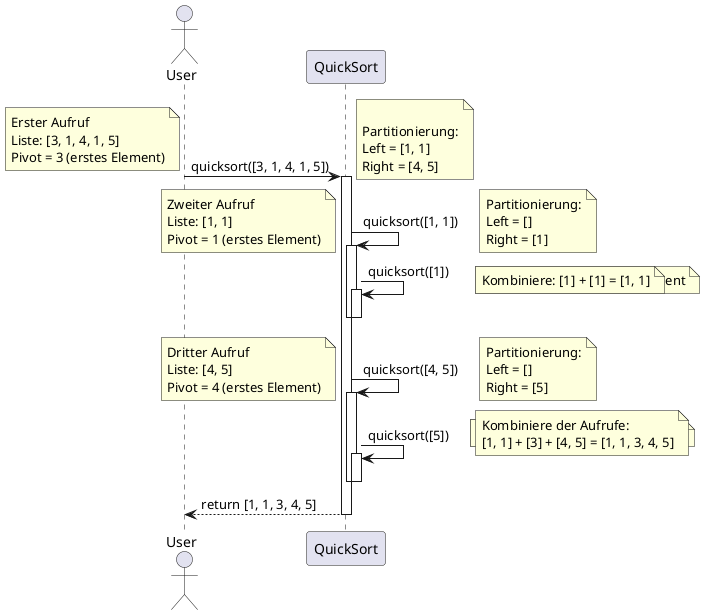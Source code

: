 @startuml
actor User
participant "QuickSort" as QS

User -> QS: quicksort([3, 1, 4, 1, 5])
activate QS
note top: Erster Aufruf\nListe: [3, 1, 4, 1, 5]\nPivot = 3 (erstes Element)
note right:\nPartitionierung:\nLeft = [1, 1]\nRight = [4, 5]

QS -> QS: quicksort([1, 1])
activate QS
note left: Zweiter Aufruf\nListe: [1, 1]\nPivot = 1 (erstes Element)
note right: Partitionierung:\nLeft = []\nRight = [1]

QS -> QS: quicksort([1])
activate QS
deactivate QS
note right: Basisfall: Liste mit einem Element
deactivate QS
note right: Kombiniere: [1] + [1] = [1, 1]

QS -> QS: quicksort([4, 5])
activate QS
note left: Dritter Aufruf\nListe: [4, 5]\nPivot = 4 (erstes Element)
note right: Partitionierung:\nLeft = []\nRight = [5]

QS -> QS: quicksort([5])
activate QS
deactivate QS
note right: Basisfall: Liste mit einem Element
deactivate QS
note right: Kombiniere: [] + [4] + [5] = [4, 5]

note right: Kombiniere der Aufrufe:\n[1, 1] + [3] + [4, 5] = [1, 1, 3, 4, 5]
QS --> User: return [1, 1, 3, 4, 5]
deactivate QS
@enduml